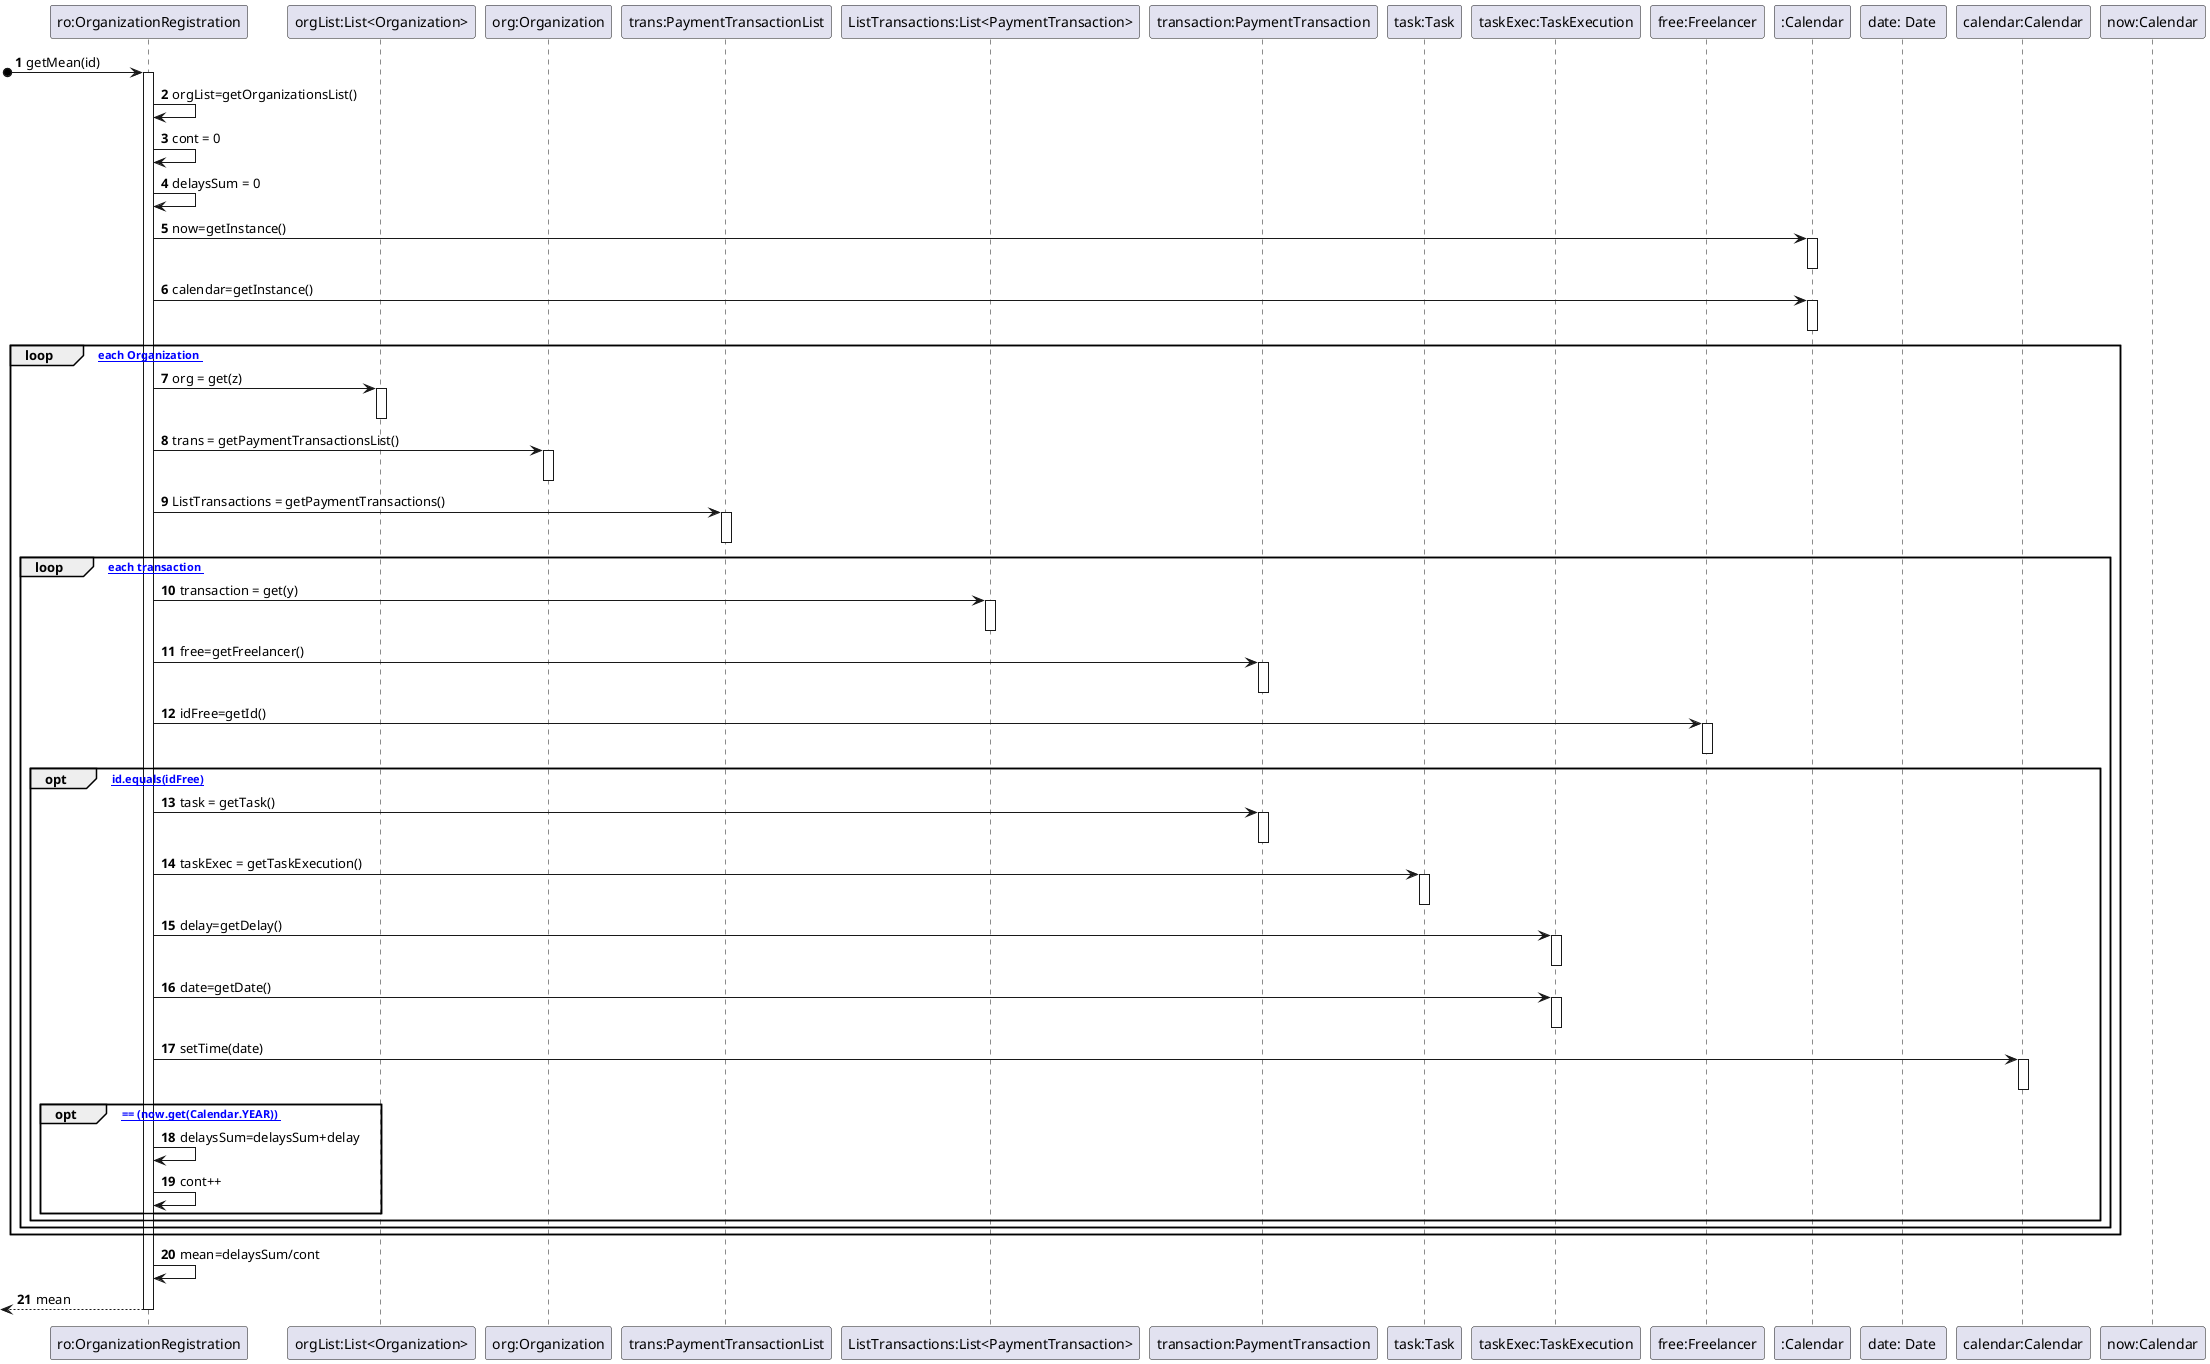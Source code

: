 @startuml
autonumber

participant "ro:OrganizationRegistration" as OR
participant "orgList:List<Organization>" as LSTORG
participant "org:Organization" as ORG
participant "trans:PaymentTransactionList" as TLIST
participant "ListTransactions:List<PaymentTransaction>" as LIST
participant "transaction:PaymentTransaction" as TRA
participant "task:Task" as T
participant "taskExec:TaskExecution" as TE
participant "free:Freelancer" as FREEL
participant ":Calendar" as CAL
participant "date: Date " as DT
participant "calendar:Calendar" as CALD
participant "now:Calendar" as CALN


[o-> OR: getMean(id)
activate OR

OR -> OR: orgList=getOrganizationsList()
OR -> OR : cont = 0
OR -> OR : delaysSum = 0

OR -> CAL : now=getInstance()
activate CAL
deactivate CAL

OR -> CAL : calendar=getInstance()
activate CAL
deactivate CAL

loop [ For each Organization ]

OR -> LSTORG : org = get(z)
activate  LSTORG
deactivate LSTORG

OR -> ORG : trans = getPaymentTransactionsList()

activate  ORG
deactivate ORG

OR ->TLIST : ListTransactions = getPaymentTransactions()

activate  TLIST
deactivate TLIST

loop [ For each transaction ]

OR -> LIST : transaction = get(y)

activate  LIST
deactivate LIST

OR -> TRA : free=getFreelancer()
activate  TRA
deactivate TRA

OR -> FREEL: idFree=getId()
activate  FREEL
deactivate FREEL

opt [ id.equals(idFree) ]

OR -> TRA : task = getTask()
activate TRA
deactivate TRA

OR -> T : taskExec = getTaskExecution()
activate T
deactivate T

OR -> TE : delay=getDelay()
activate TE
deactivate TE

OR -> TE : date=getDate()
activate TE
deactivate TE

OR -> CALD : setTime(date)
activate CALD
deactivate CALD

opt [ (calendar.get(Calendar.YEAR)) == (now.get(Calendar.YEAR)) ]

OR -> OR : delaysSum=delaysSum+delay

OR -> OR : cont++

end loop
end loop
end loop
end


OR -> OR : mean=delaysSum/cont

<-- OR : mean
deactivate OR

@enduml
